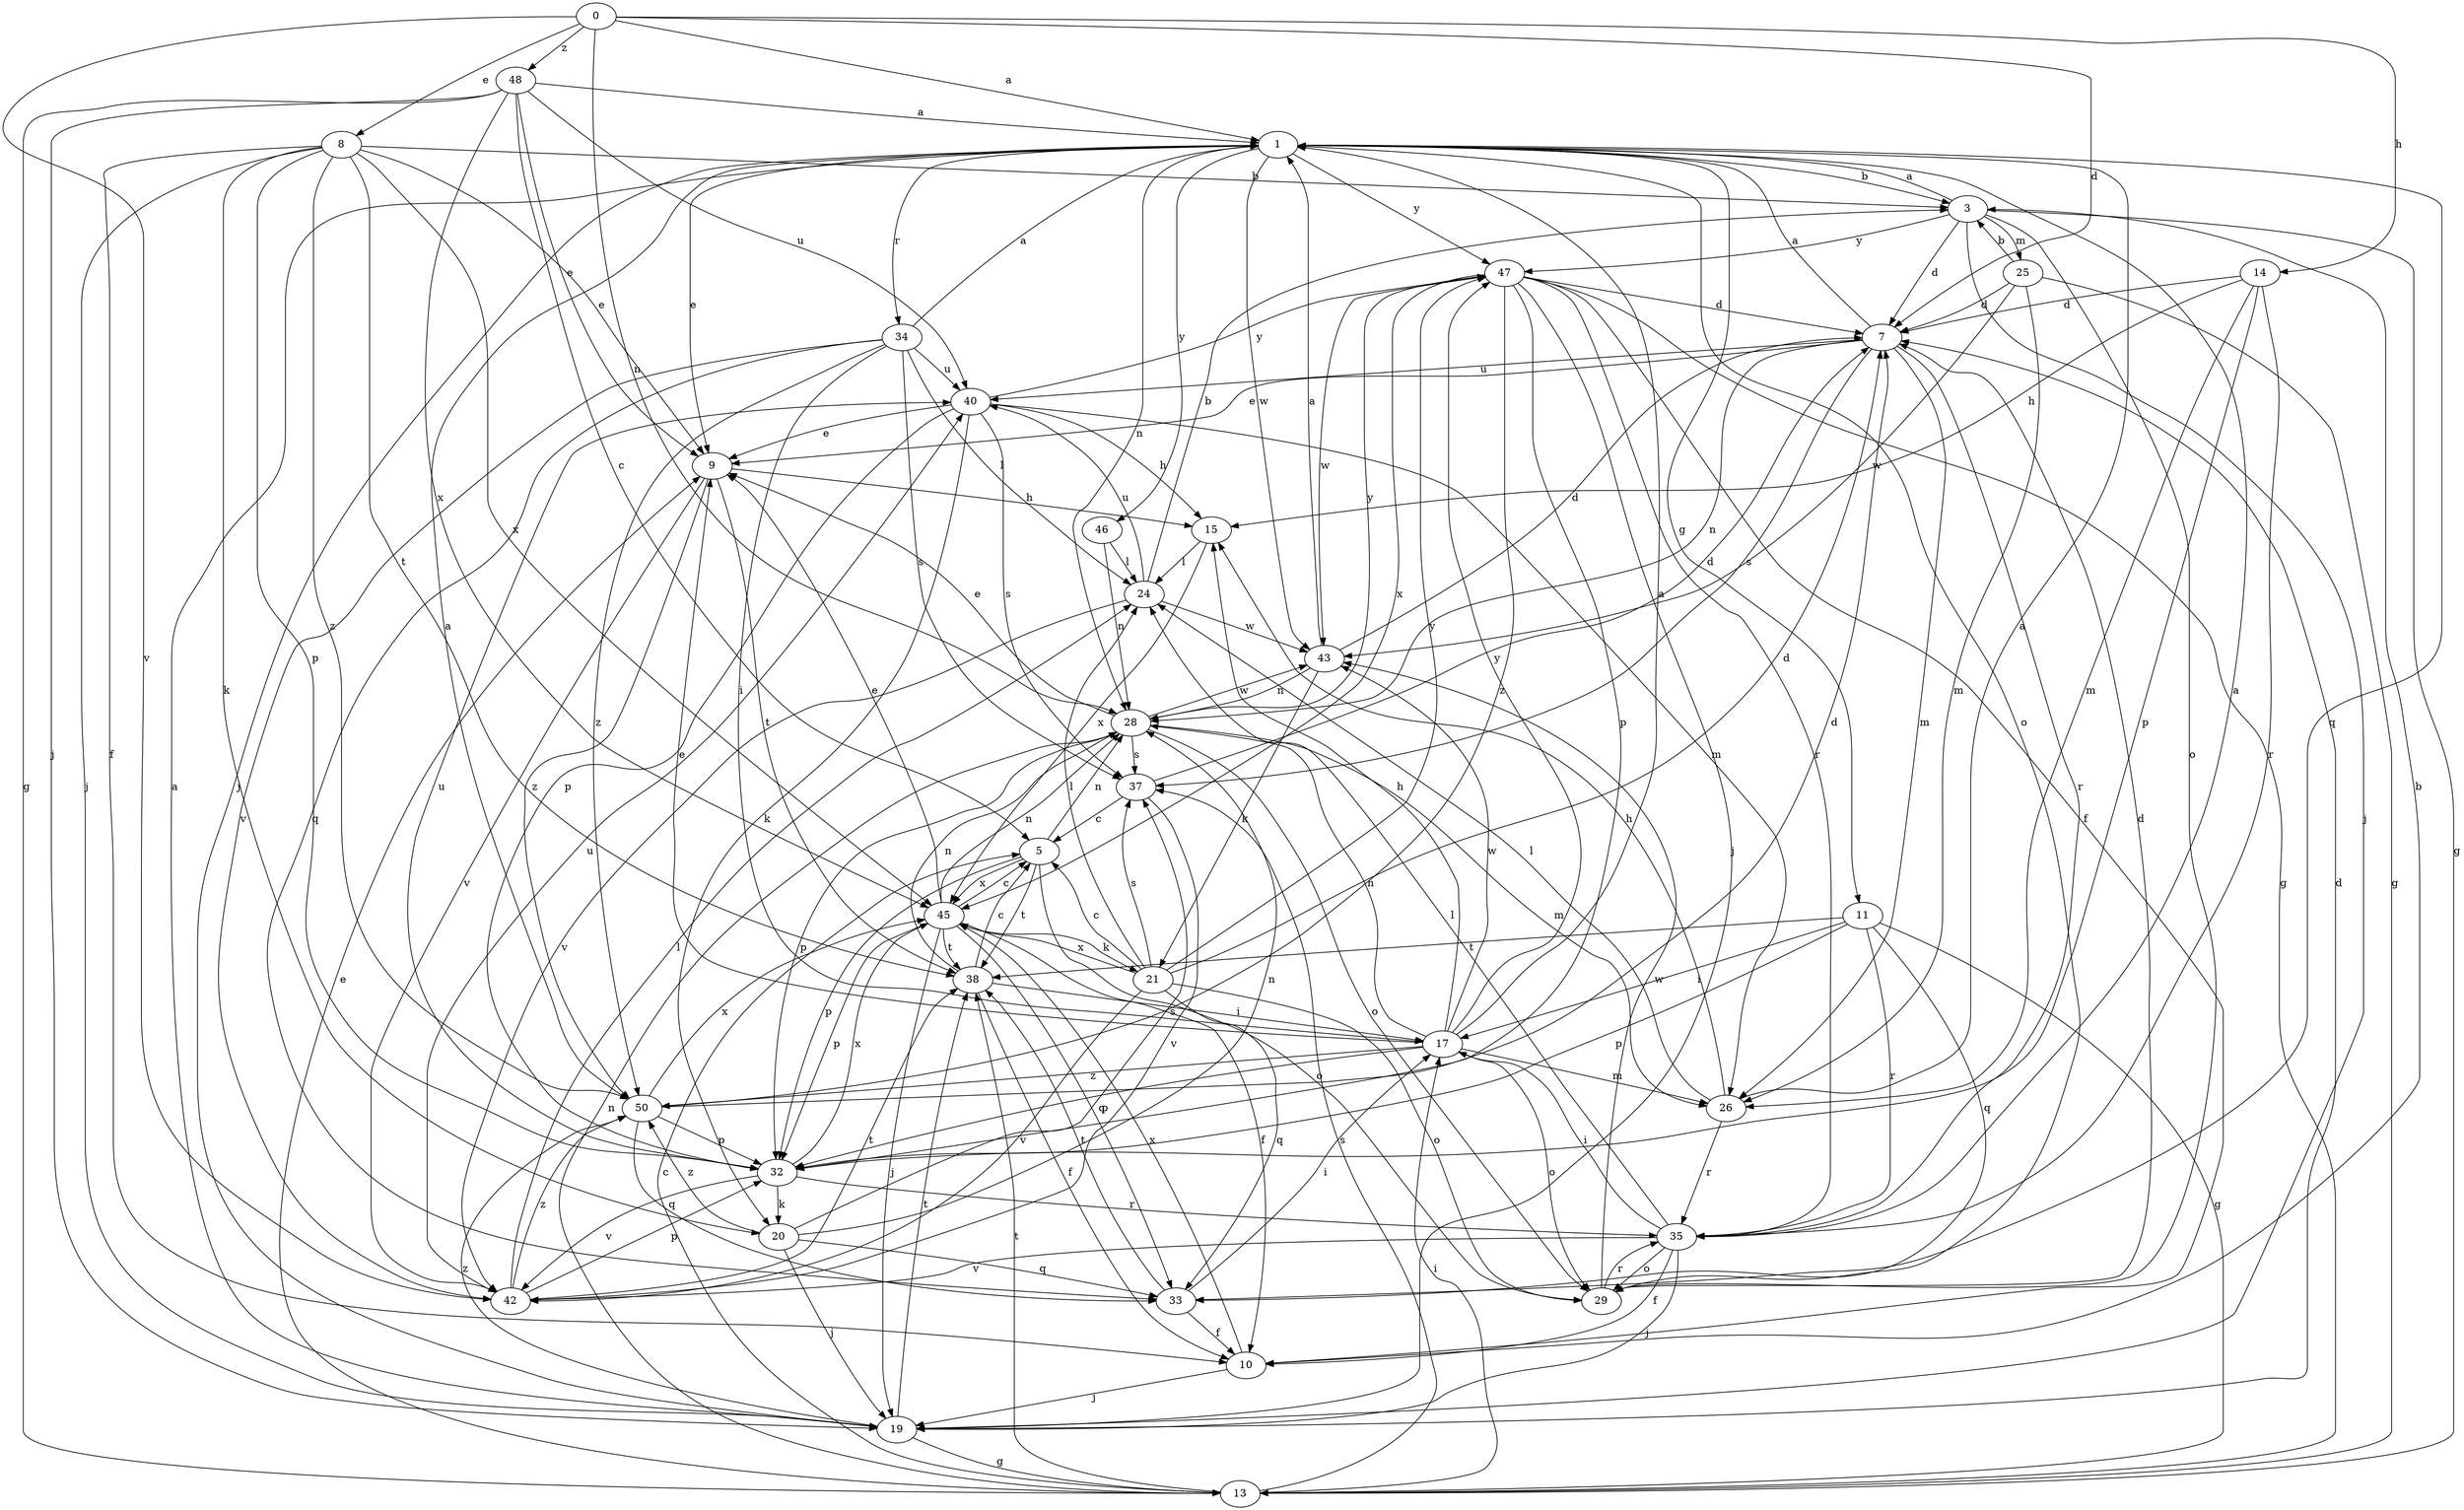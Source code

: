 strict digraph  {
0;
1;
3;
5;
7;
8;
9;
10;
11;
13;
14;
15;
17;
19;
20;
21;
24;
25;
26;
28;
29;
32;
33;
34;
35;
37;
38;
40;
42;
43;
45;
46;
47;
48;
50;
0 -> 1  [label=a];
0 -> 7  [label=d];
0 -> 8  [label=e];
0 -> 14  [label=h];
0 -> 28  [label=n];
0 -> 42  [label=v];
0 -> 48  [label=z];
1 -> 3  [label=b];
1 -> 9  [label=e];
1 -> 11  [label=g];
1 -> 19  [label=j];
1 -> 28  [label=n];
1 -> 29  [label=o];
1 -> 33  [label=q];
1 -> 34  [label=r];
1 -> 43  [label=w];
1 -> 46  [label=y];
1 -> 47  [label=y];
3 -> 1  [label=a];
3 -> 7  [label=d];
3 -> 13  [label=g];
3 -> 19  [label=j];
3 -> 25  [label=m];
3 -> 29  [label=o];
3 -> 47  [label=y];
5 -> 28  [label=n];
5 -> 29  [label=o];
5 -> 32  [label=p];
5 -> 38  [label=t];
5 -> 45  [label=x];
7 -> 1  [label=a];
7 -> 9  [label=e];
7 -> 26  [label=m];
7 -> 28  [label=n];
7 -> 35  [label=r];
7 -> 37  [label=s];
7 -> 40  [label=u];
8 -> 3  [label=b];
8 -> 9  [label=e];
8 -> 10  [label=f];
8 -> 19  [label=j];
8 -> 20  [label=k];
8 -> 32  [label=p];
8 -> 38  [label=t];
8 -> 45  [label=x];
8 -> 50  [label=z];
9 -> 15  [label=h];
9 -> 38  [label=t];
9 -> 42  [label=v];
9 -> 50  [label=z];
10 -> 3  [label=b];
10 -> 19  [label=j];
10 -> 45  [label=x];
11 -> 13  [label=g];
11 -> 17  [label=i];
11 -> 32  [label=p];
11 -> 33  [label=q];
11 -> 35  [label=r];
11 -> 38  [label=t];
13 -> 5  [label=c];
13 -> 9  [label=e];
13 -> 17  [label=i];
13 -> 28  [label=n];
13 -> 37  [label=s];
13 -> 38  [label=t];
14 -> 7  [label=d];
14 -> 15  [label=h];
14 -> 26  [label=m];
14 -> 32  [label=p];
14 -> 35  [label=r];
15 -> 24  [label=l];
15 -> 45  [label=x];
17 -> 1  [label=a];
17 -> 9  [label=e];
17 -> 15  [label=h];
17 -> 26  [label=m];
17 -> 28  [label=n];
17 -> 29  [label=o];
17 -> 32  [label=p];
17 -> 43  [label=w];
17 -> 47  [label=y];
17 -> 50  [label=z];
19 -> 1  [label=a];
19 -> 7  [label=d];
19 -> 13  [label=g];
19 -> 38  [label=t];
19 -> 50  [label=z];
20 -> 19  [label=j];
20 -> 28  [label=n];
20 -> 33  [label=q];
20 -> 37  [label=s];
20 -> 50  [label=z];
21 -> 5  [label=c];
21 -> 7  [label=d];
21 -> 24  [label=l];
21 -> 29  [label=o];
21 -> 33  [label=q];
21 -> 37  [label=s];
21 -> 42  [label=v];
21 -> 45  [label=x];
21 -> 47  [label=y];
24 -> 3  [label=b];
24 -> 40  [label=u];
24 -> 42  [label=v];
24 -> 43  [label=w];
25 -> 3  [label=b];
25 -> 7  [label=d];
25 -> 13  [label=g];
25 -> 26  [label=m];
25 -> 43  [label=w];
26 -> 1  [label=a];
26 -> 15  [label=h];
26 -> 24  [label=l];
26 -> 35  [label=r];
28 -> 9  [label=e];
28 -> 26  [label=m];
28 -> 29  [label=o];
28 -> 32  [label=p];
28 -> 37  [label=s];
28 -> 43  [label=w];
28 -> 47  [label=y];
29 -> 7  [label=d];
29 -> 35  [label=r];
29 -> 43  [label=w];
32 -> 20  [label=k];
32 -> 35  [label=r];
32 -> 40  [label=u];
32 -> 42  [label=v];
32 -> 45  [label=x];
33 -> 10  [label=f];
33 -> 17  [label=i];
33 -> 38  [label=t];
34 -> 1  [label=a];
34 -> 17  [label=i];
34 -> 24  [label=l];
34 -> 33  [label=q];
34 -> 37  [label=s];
34 -> 40  [label=u];
34 -> 42  [label=v];
34 -> 50  [label=z];
35 -> 1  [label=a];
35 -> 10  [label=f];
35 -> 17  [label=i];
35 -> 19  [label=j];
35 -> 24  [label=l];
35 -> 29  [label=o];
35 -> 42  [label=v];
37 -> 5  [label=c];
37 -> 7  [label=d];
37 -> 42  [label=v];
38 -> 5  [label=c];
38 -> 10  [label=f];
38 -> 17  [label=i];
38 -> 28  [label=n];
40 -> 9  [label=e];
40 -> 15  [label=h];
40 -> 20  [label=k];
40 -> 26  [label=m];
40 -> 32  [label=p];
40 -> 37  [label=s];
40 -> 47  [label=y];
42 -> 24  [label=l];
42 -> 32  [label=p];
42 -> 38  [label=t];
42 -> 40  [label=u];
42 -> 50  [label=z];
43 -> 1  [label=a];
43 -> 7  [label=d];
43 -> 21  [label=k];
43 -> 28  [label=n];
45 -> 5  [label=c];
45 -> 9  [label=e];
45 -> 10  [label=f];
45 -> 19  [label=j];
45 -> 21  [label=k];
45 -> 28  [label=n];
45 -> 32  [label=p];
45 -> 33  [label=q];
45 -> 38  [label=t];
46 -> 24  [label=l];
46 -> 28  [label=n];
47 -> 7  [label=d];
47 -> 10  [label=f];
47 -> 13  [label=g];
47 -> 19  [label=j];
47 -> 32  [label=p];
47 -> 35  [label=r];
47 -> 43  [label=w];
47 -> 45  [label=x];
47 -> 50  [label=z];
48 -> 1  [label=a];
48 -> 5  [label=c];
48 -> 9  [label=e];
48 -> 13  [label=g];
48 -> 19  [label=j];
48 -> 40  [label=u];
48 -> 45  [label=x];
50 -> 1  [label=a];
50 -> 7  [label=d];
50 -> 32  [label=p];
50 -> 33  [label=q];
50 -> 45  [label=x];
}
